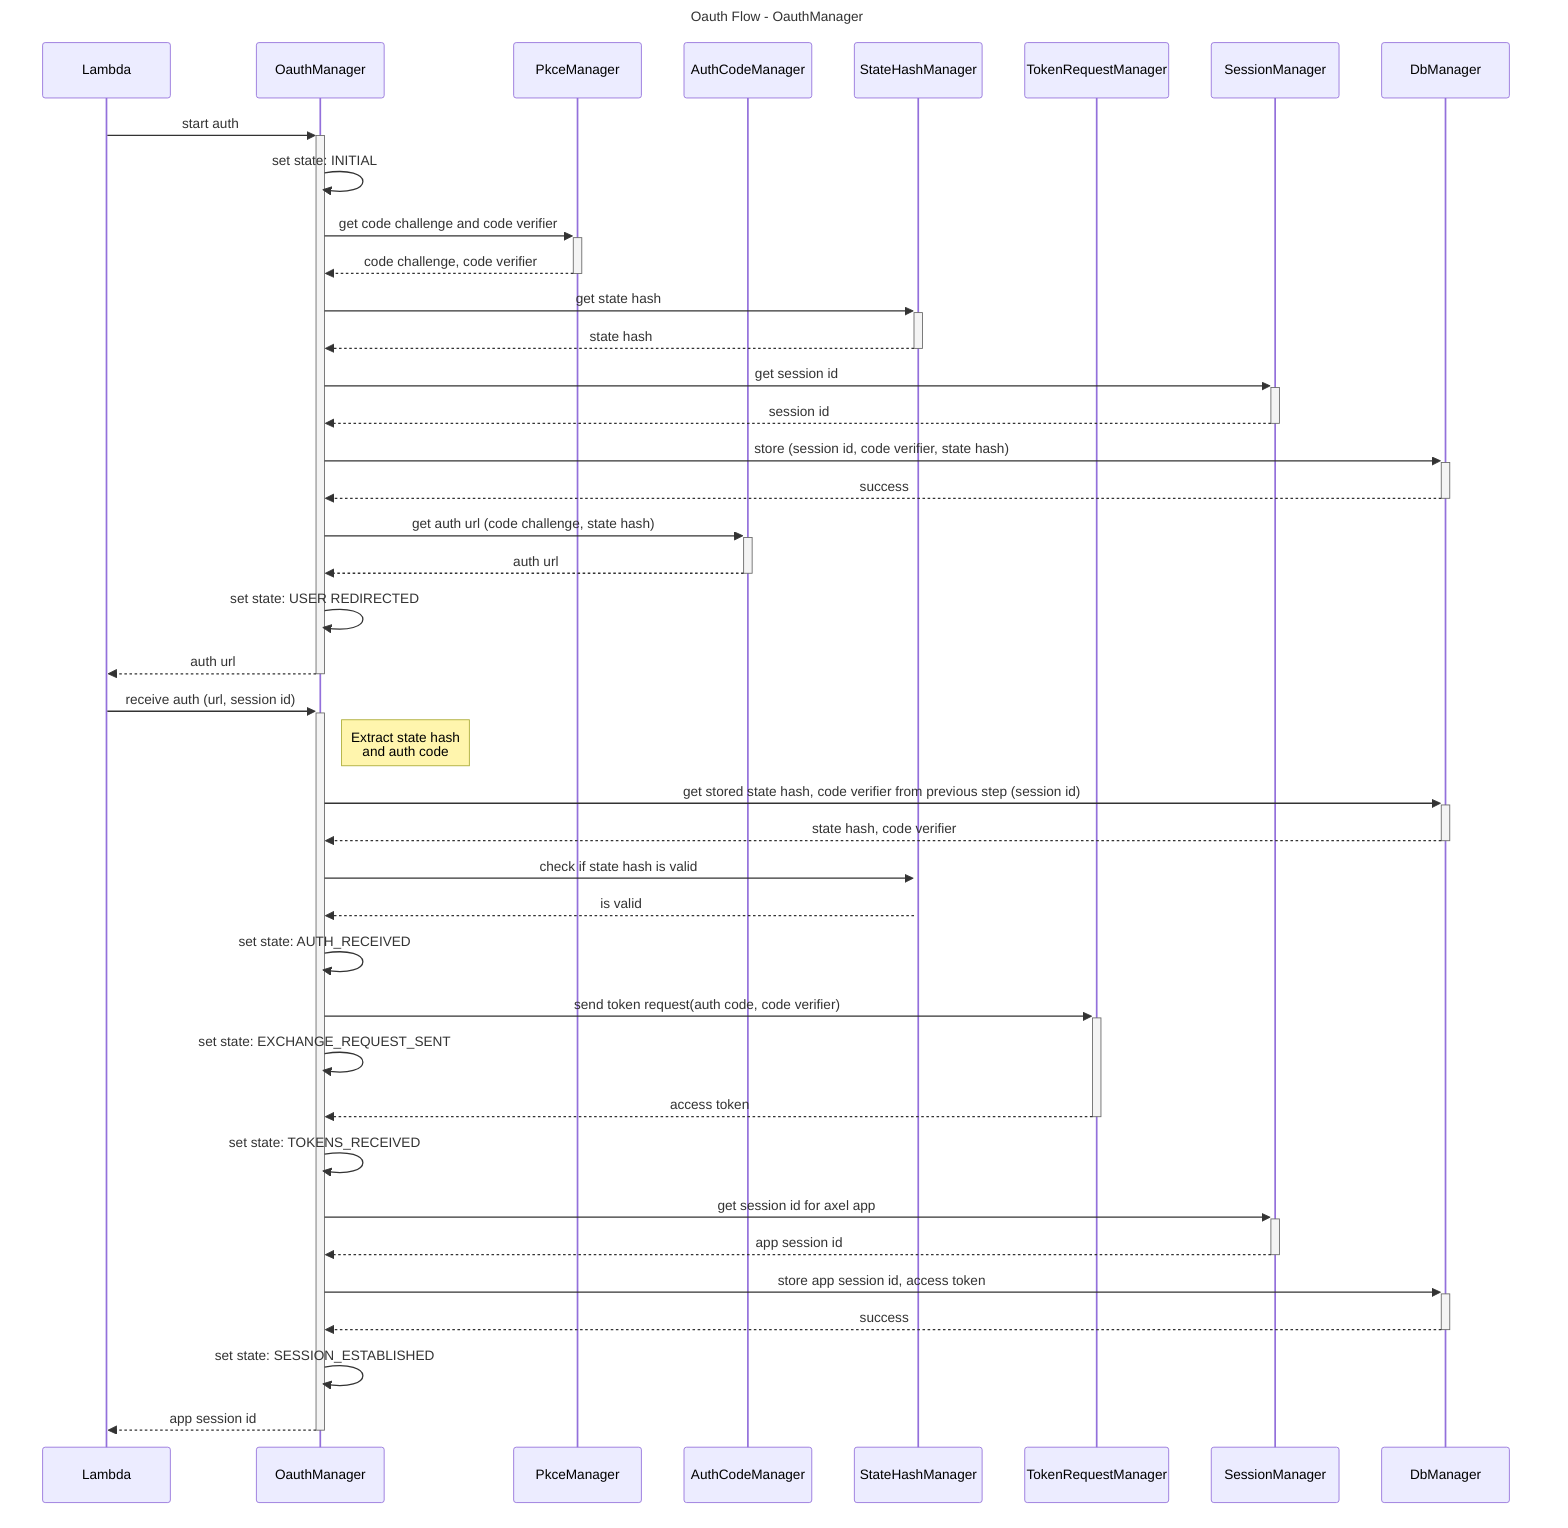 ---
title: Oauth Flow - OauthManager
---
sequenceDiagram
    participant L as Lambda
    participant OM as OauthManager
    participant PM as PkceManager
    participant ACM as AuthCodeManager
    participant SHM as StateHashManager
    participant TRM as TokenRequestManager
    participant SM as SessionManager
    participant DM as DbManager

    L ->>+ OM: start auth
    OM ->> OM: set state: INITIAL
    OM ->>+ PM: get code challenge and code verifier
    PM -->>- OM: code challenge, code verifier
    OM ->>+ SHM: get state hash
    SHM -->>- OM: state hash
    OM ->>+ SM: get session id
    SM -->>- OM: session id
    OM ->>+ DM: store (session id, code verifier, state hash)
    DM -->>- OM: success
    OM ->>+ ACM: get auth url (code challenge, state hash)
    ACM -->>- OM: auth url
    OM ->> OM: set state: USER REDIRECTED
    OM -->>- L: auth url
    L ->>+ OM: receive auth (url, session id)
    note right of OM: Extract state hash <br> and auth code
    OM ->>+ DM: get stored state hash, code verifier from previous step (session id)
    DM -->>- OM: state hash, code verifier
    OM ->>+ SHM: check if state hash is valid
    SHM -->> OM: is valid
    OM ->> OM: set state: AUTH_RECEIVED
    OM ->>+ TRM: send token request(auth code, code verifier)
    OM ->> OM: set state: EXCHANGE_REQUEST_SENT
    TRM -->>- OM: access token
    OM ->> OM: set state: TOKENS_RECEIVED
    OM ->>+ SM: get session id for axel app
    SM -->>- OM: app session id
    OM ->>+ DM: store app session id, access token
    DM -->>- OM: success
    OM ->> OM: set state: SESSION_ESTABLISHED
    OM -->>- L: app session id